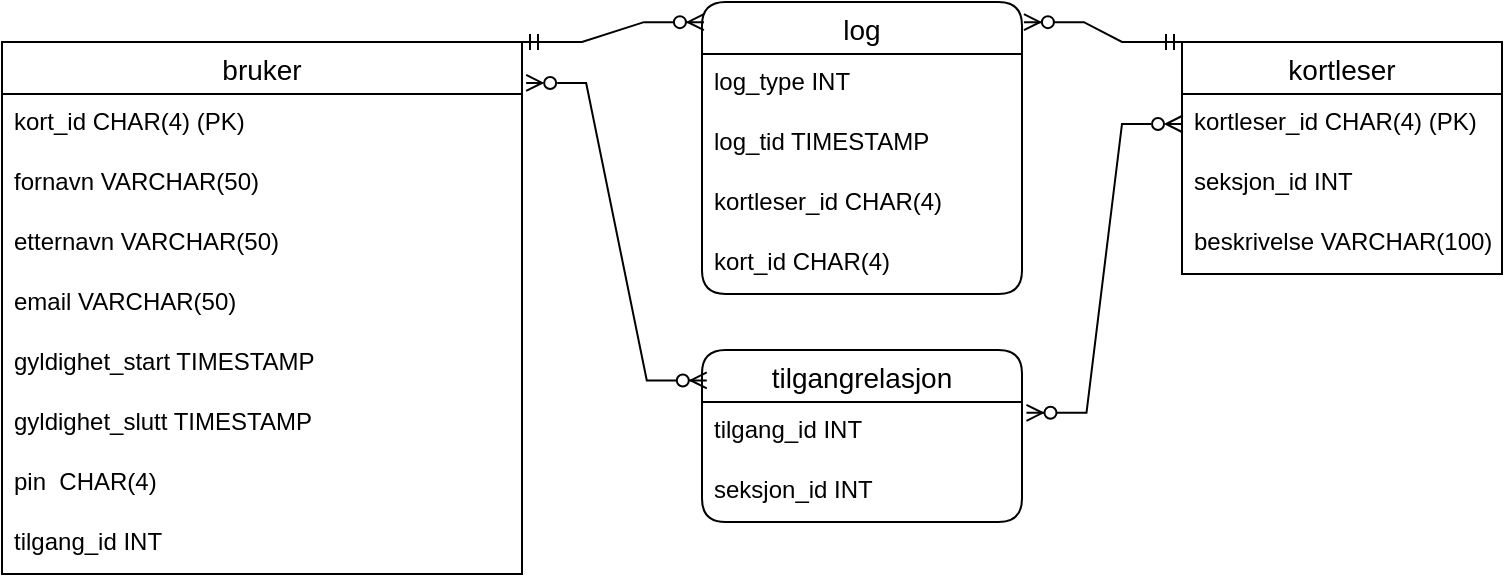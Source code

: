 <mxfile version="22.1.3" type="device">
  <diagram id="R2lEEEUBdFMjLlhIrx00" name="Page-1">
    <mxGraphModel dx="1514" dy="857" grid="0" gridSize="10" guides="1" tooltips="1" connect="1" arrows="1" fold="1" page="1" pageScale="1" pageWidth="850" pageHeight="1100" math="0" shadow="0" extFonts="Permanent Marker^https://fonts.googleapis.com/css?family=Permanent+Marker">
      <root>
        <mxCell id="0" />
        <mxCell id="1" parent="0" />
        <mxCell id="5ztRzxqujjNMiUvxfKSf-1" value="bruker" style="swimlane;fontStyle=0;childLayout=stackLayout;horizontal=1;startSize=26;horizontalStack=0;resizeParent=1;resizeParentMax=0;resizeLast=0;collapsible=1;marginBottom=0;align=center;fontSize=14;" parent="1" vertex="1">
          <mxGeometry x="40" y="40" width="260" height="266" as="geometry" />
        </mxCell>
        <mxCell id="5ztRzxqujjNMiUvxfKSf-2" value="kort_id CHAR(4) (PK)" style="text;strokeColor=none;fillColor=none;spacingLeft=4;spacingRight=4;overflow=hidden;rotatable=0;points=[[0,0.5],[1,0.5]];portConstraint=eastwest;fontSize=12;whiteSpace=wrap;html=1;" parent="5ztRzxqujjNMiUvxfKSf-1" vertex="1">
          <mxGeometry y="26" width="260" height="30" as="geometry" />
        </mxCell>
        <mxCell id="5ztRzxqujjNMiUvxfKSf-3" value="fornavn VARCHAR(50)" style="text;strokeColor=none;fillColor=none;spacingLeft=4;spacingRight=4;overflow=hidden;rotatable=0;points=[[0,0.5],[1,0.5]];portConstraint=eastwest;fontSize=12;whiteSpace=wrap;html=1;" parent="5ztRzxqujjNMiUvxfKSf-1" vertex="1">
          <mxGeometry y="56" width="260" height="30" as="geometry" />
        </mxCell>
        <mxCell id="qw_QOssrDmkwzQ05NECk-21" value="etternavn VARCHAR(50)" style="text;strokeColor=none;fillColor=none;spacingLeft=4;spacingRight=4;overflow=hidden;rotatable=0;points=[[0,0.5],[1,0.5]];portConstraint=eastwest;fontSize=12;whiteSpace=wrap;html=1;" parent="5ztRzxqujjNMiUvxfKSf-1" vertex="1">
          <mxGeometry y="86" width="260" height="30" as="geometry" />
        </mxCell>
        <mxCell id="qw_QOssrDmkwzQ05NECk-22" value="email VARCHAR(50)" style="text;strokeColor=none;fillColor=none;spacingLeft=4;spacingRight=4;overflow=hidden;rotatable=0;points=[[0,0.5],[1,0.5]];portConstraint=eastwest;fontSize=12;whiteSpace=wrap;html=1;" parent="5ztRzxqujjNMiUvxfKSf-1" vertex="1">
          <mxGeometry y="116" width="260" height="30" as="geometry" />
        </mxCell>
        <mxCell id="5ztRzxqujjNMiUvxfKSf-4" value="gyldighet_start TIMESTAMP" style="text;strokeColor=none;fillColor=none;spacingLeft=4;spacingRight=4;overflow=hidden;rotatable=0;points=[[0,0.5],[1,0.5]];portConstraint=eastwest;fontSize=12;whiteSpace=wrap;html=1;" parent="5ztRzxqujjNMiUvxfKSf-1" vertex="1">
          <mxGeometry y="146" width="260" height="30" as="geometry" />
        </mxCell>
        <mxCell id="qw_QOssrDmkwzQ05NECk-25" value="gyldighet_slutt TIMESTAMP" style="text;strokeColor=none;fillColor=none;spacingLeft=4;spacingRight=4;overflow=hidden;rotatable=0;points=[[0,0.5],[1,0.5]];portConstraint=eastwest;fontSize=12;whiteSpace=wrap;html=1;" parent="5ztRzxqujjNMiUvxfKSf-1" vertex="1">
          <mxGeometry y="176" width="260" height="30" as="geometry" />
        </mxCell>
        <mxCell id="qw_QOssrDmkwzQ05NECk-24" value="pin&amp;nbsp; CHAR(4)" style="text;strokeColor=none;fillColor=none;spacingLeft=4;spacingRight=4;overflow=hidden;rotatable=0;points=[[0,0.5],[1,0.5]];portConstraint=eastwest;fontSize=12;whiteSpace=wrap;html=1;" parent="5ztRzxqujjNMiUvxfKSf-1" vertex="1">
          <mxGeometry y="206" width="260" height="30" as="geometry" />
        </mxCell>
        <mxCell id="qw_QOssrDmkwzQ05NECk-23" value="tilgang_id INT" style="text;strokeColor=none;fillColor=none;spacingLeft=4;spacingRight=4;overflow=hidden;rotatable=0;points=[[0,0.5],[1,0.5]];portConstraint=eastwest;fontSize=12;whiteSpace=wrap;html=1;" parent="5ztRzxqujjNMiUvxfKSf-1" vertex="1">
          <mxGeometry y="236" width="260" height="30" as="geometry" />
        </mxCell>
        <mxCell id="qw_QOssrDmkwzQ05NECk-1" value="log" style="swimlane;fontStyle=0;childLayout=stackLayout;horizontal=1;startSize=26;horizontalStack=0;resizeParent=1;resizeParentMax=0;resizeLast=0;collapsible=1;marginBottom=0;align=center;fontSize=14;rounded=1;" parent="1" vertex="1">
          <mxGeometry x="390" y="20" width="160" height="146" as="geometry" />
        </mxCell>
        <mxCell id="qw_QOssrDmkwzQ05NECk-3" value="log_type INT" style="text;strokeColor=none;fillColor=none;spacingLeft=4;spacingRight=4;overflow=hidden;rotatable=0;points=[[0,0.5],[1,0.5]];portConstraint=eastwest;fontSize=12;whiteSpace=wrap;html=1;" parent="qw_QOssrDmkwzQ05NECk-1" vertex="1">
          <mxGeometry y="26" width="160" height="30" as="geometry" />
        </mxCell>
        <mxCell id="qw_QOssrDmkwzQ05NECk-4" value="log_tid TIMESTAMP" style="text;strokeColor=none;fillColor=none;spacingLeft=4;spacingRight=4;overflow=hidden;rotatable=0;points=[[0,0.5],[1,0.5]];portConstraint=eastwest;fontSize=12;whiteSpace=wrap;html=1;" parent="qw_QOssrDmkwzQ05NECk-1" vertex="1">
          <mxGeometry y="56" width="160" height="30" as="geometry" />
        </mxCell>
        <mxCell id="qw_QOssrDmkwzQ05NECk-26" value="kortleser_id CHAR(4)" style="text;strokeColor=none;fillColor=none;spacingLeft=4;spacingRight=4;overflow=hidden;rotatable=0;points=[[0,0.5],[1,0.5]];portConstraint=eastwest;fontSize=12;whiteSpace=wrap;html=1;" parent="qw_QOssrDmkwzQ05NECk-1" vertex="1">
          <mxGeometry y="86" width="160" height="30" as="geometry" />
        </mxCell>
        <mxCell id="qw_QOssrDmkwzQ05NECk-27" value="kort_id CHAR(4)" style="text;strokeColor=none;fillColor=none;spacingLeft=4;spacingRight=4;overflow=hidden;rotatable=0;points=[[0,0.5],[1,0.5]];portConstraint=eastwest;fontSize=12;whiteSpace=wrap;html=1;" parent="qw_QOssrDmkwzQ05NECk-1" vertex="1">
          <mxGeometry y="116" width="160" height="30" as="geometry" />
        </mxCell>
        <mxCell id="qw_QOssrDmkwzQ05NECk-5" value="tilgangrelasjon" style="swimlane;fontStyle=0;childLayout=stackLayout;horizontal=1;startSize=26;horizontalStack=0;resizeParent=1;resizeParentMax=0;resizeLast=0;collapsible=1;marginBottom=0;align=center;fontSize=14;rounded=1;" parent="1" vertex="1">
          <mxGeometry x="390" y="194" width="160" height="86" as="geometry" />
        </mxCell>
        <mxCell id="qw_QOssrDmkwzQ05NECk-7" value="tilgang_id INT" style="text;strokeColor=none;fillColor=none;spacingLeft=4;spacingRight=4;overflow=hidden;rotatable=0;points=[[0,0.5],[1,0.5]];portConstraint=eastwest;fontSize=12;whiteSpace=wrap;html=1;" parent="qw_QOssrDmkwzQ05NECk-5" vertex="1">
          <mxGeometry y="26" width="160" height="30" as="geometry" />
        </mxCell>
        <mxCell id="qw_QOssrDmkwzQ05NECk-8" value="seksjon_id INT&amp;nbsp;" style="text;strokeColor=none;fillColor=none;spacingLeft=4;spacingRight=4;overflow=hidden;rotatable=0;points=[[0,0.5],[1,0.5]];portConstraint=eastwest;fontSize=12;whiteSpace=wrap;html=1;" parent="qw_QOssrDmkwzQ05NECk-5" vertex="1">
          <mxGeometry y="56" width="160" height="30" as="geometry" />
        </mxCell>
        <mxCell id="qw_QOssrDmkwzQ05NECk-9" value="kortleser" style="swimlane;fontStyle=0;childLayout=stackLayout;horizontal=1;startSize=26;horizontalStack=0;resizeParent=1;resizeParentMax=0;resizeLast=0;collapsible=1;marginBottom=0;align=center;fontSize=14;" parent="1" vertex="1">
          <mxGeometry x="630" y="40" width="160" height="116" as="geometry" />
        </mxCell>
        <mxCell id="qw_QOssrDmkwzQ05NECk-10" value="kortleser_id CHAR(4) (PK)" style="text;strokeColor=none;fillColor=none;spacingLeft=4;spacingRight=4;overflow=hidden;rotatable=0;points=[[0,0.5],[1,0.5]];portConstraint=eastwest;fontSize=12;whiteSpace=wrap;html=1;" parent="qw_QOssrDmkwzQ05NECk-9" vertex="1">
          <mxGeometry y="26" width="160" height="30" as="geometry" />
        </mxCell>
        <mxCell id="qw_QOssrDmkwzQ05NECk-11" value="seksjon_id INT&amp;nbsp;" style="text;strokeColor=none;fillColor=none;spacingLeft=4;spacingRight=4;overflow=hidden;rotatable=0;points=[[0,0.5],[1,0.5]];portConstraint=eastwest;fontSize=12;whiteSpace=wrap;html=1;" parent="qw_QOssrDmkwzQ05NECk-9" vertex="1">
          <mxGeometry y="56" width="160" height="30" as="geometry" />
        </mxCell>
        <mxCell id="qw_QOssrDmkwzQ05NECk-12" value="beskrivelse VARCHAR(100)" style="text;strokeColor=none;fillColor=none;spacingLeft=4;spacingRight=4;overflow=hidden;rotatable=0;points=[[0,0.5],[1,0.5]];portConstraint=eastwest;fontSize=12;whiteSpace=wrap;html=1;" parent="qw_QOssrDmkwzQ05NECk-9" vertex="1">
          <mxGeometry y="86" width="160" height="30" as="geometry" />
        </mxCell>
        <mxCell id="qw_QOssrDmkwzQ05NECk-14" value="" style="edgeStyle=entityRelationEdgeStyle;fontSize=12;html=1;endArrow=ERzeroToMany;startArrow=ERzeroToMany;rounded=0;exitX=0;exitY=0.5;exitDx=0;exitDy=0;entryX=1.014;entryY=0.18;entryDx=0;entryDy=0;startFill=0;entryPerimeter=0;" parent="1" source="qw_QOssrDmkwzQ05NECk-10" target="qw_QOssrDmkwzQ05NECk-7" edge="1">
          <mxGeometry width="100" height="100" relative="1" as="geometry">
            <mxPoint x="626" y="67.0" as="sourcePoint" />
            <mxPoint x="547" y="249.49" as="targetPoint" />
          </mxGeometry>
        </mxCell>
        <mxCell id="qw_QOssrDmkwzQ05NECk-19" value="" style="edgeStyle=entityRelationEdgeStyle;fontSize=12;html=1;endArrow=ERzeroToMany;startArrow=ERmandOne;rounded=0;exitX=0;exitY=0;exitDx=0;exitDy=0;entryX=1.006;entryY=0.069;entryDx=0;entryDy=0;entryPerimeter=0;" parent="1" source="qw_QOssrDmkwzQ05NECk-9" target="qw_QOssrDmkwzQ05NECk-1" edge="1">
          <mxGeometry width="100" height="100" relative="1" as="geometry">
            <mxPoint x="540" y="250" as="sourcePoint" />
            <mxPoint x="481" y="443" as="targetPoint" />
          </mxGeometry>
        </mxCell>
        <mxCell id="qw_QOssrDmkwzQ05NECk-20" value="" style="edgeStyle=entityRelationEdgeStyle;fontSize=12;html=1;endArrow=ERzeroToMany;startArrow=ERmandOne;rounded=0;exitX=1;exitY=0;exitDx=0;exitDy=0;entryX=0.006;entryY=0.069;entryDx=0;entryDy=0;entryPerimeter=0;" parent="1" source="5ztRzxqujjNMiUvxfKSf-1" target="qw_QOssrDmkwzQ05NECk-1" edge="1">
          <mxGeometry width="100" height="100" relative="1" as="geometry">
            <mxPoint x="370" y="220" as="sourcePoint" />
            <mxPoint x="311" y="413" as="targetPoint" />
          </mxGeometry>
        </mxCell>
        <mxCell id="qw_QOssrDmkwzQ05NECk-13" value="" style="edgeStyle=entityRelationEdgeStyle;fontSize=12;html=1;endArrow=ERzeroToMany;endFill=1;startArrow=ERzeroToMany;rounded=0;entryX=0.015;entryY=0.177;entryDx=0;entryDy=0;startFill=0;entryPerimeter=0;exitX=1.008;exitY=0.077;exitDx=0;exitDy=0;exitPerimeter=0;" parent="1" source="5ztRzxqujjNMiUvxfKSf-1" target="qw_QOssrDmkwzQ05NECk-5" edge="1">
          <mxGeometry width="100" height="100" relative="1" as="geometry">
            <mxPoint x="306.96" y="68" as="sourcePoint" />
            <mxPoint x="387.0" y="249.858" as="targetPoint" />
            <Array as="points">
              <mxPoint x="234.96" y="489.48" />
              <mxPoint x="234.96" y="419.48" />
            </Array>
          </mxGeometry>
        </mxCell>
      </root>
    </mxGraphModel>
  </diagram>
</mxfile>

